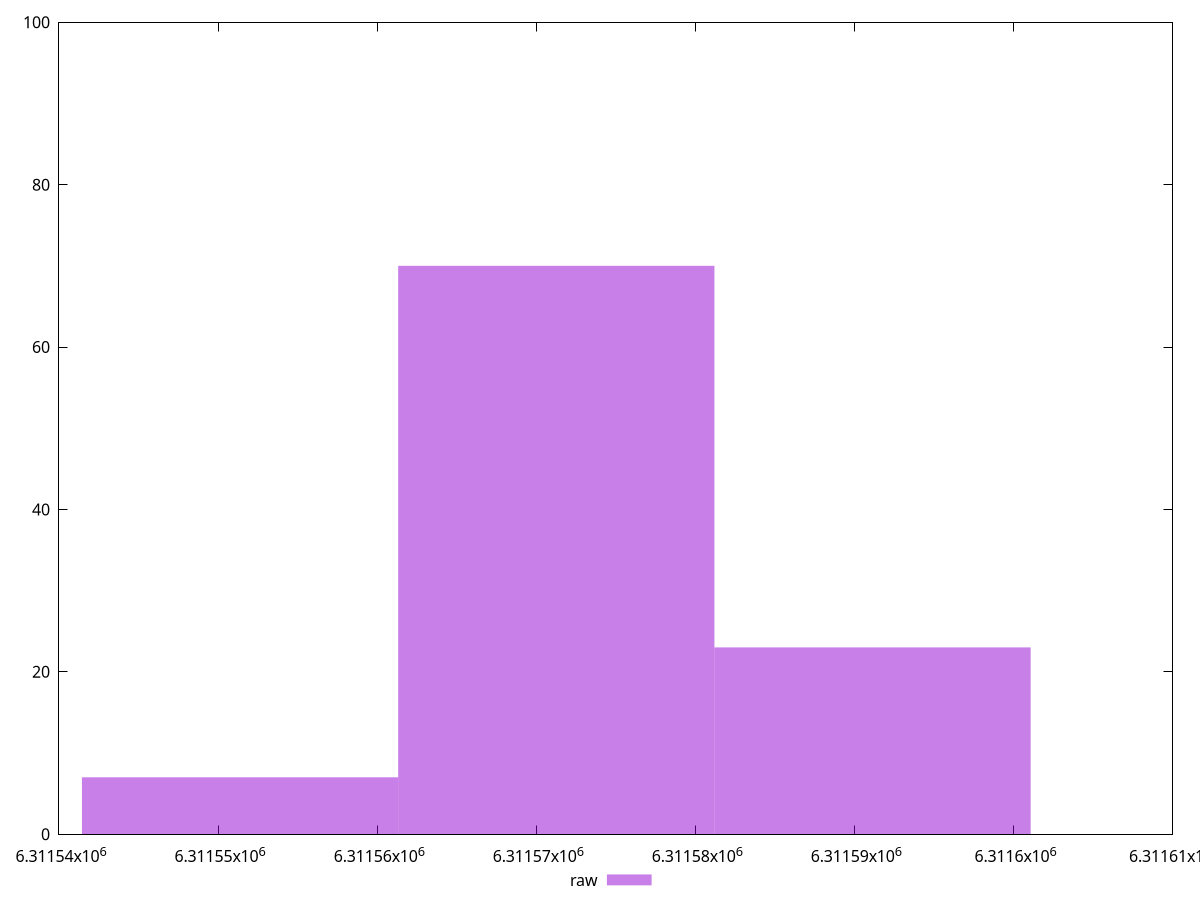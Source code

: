 reset
set terminal svg size 640, 490 enhanced background rgb 'white'
set output "reprap/total-byte-weight/samples/pages+cached+noexternal+nocss/raw/histogram.svg"

$raw <<EOF
6311571.262448183 70
6311591.143416541 23
6311551.381479826 7
EOF

set key outside below
set boxwidth 19.88096835727753
set yrange [0:100]
set style fill transparent solid 0.5 noborder

plot \
  $raw title "raw" with boxes, \


reset